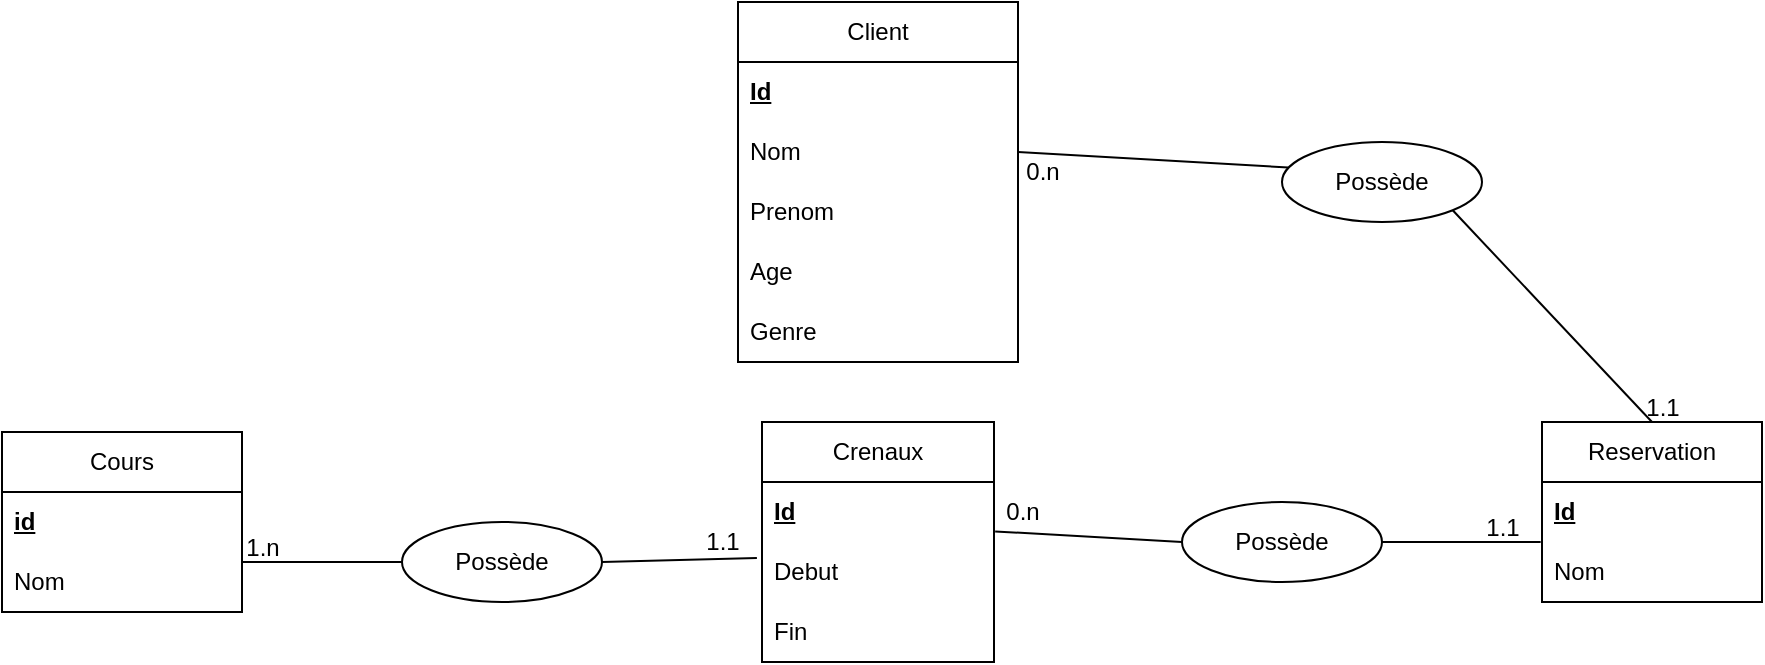 <mxfile version="26.0.15">
  <diagram name="Page-1" id="v2NK3_BSvw_UwsJmfcpY">
    <mxGraphModel dx="989" dy="509" grid="1" gridSize="10" guides="1" tooltips="1" connect="1" arrows="1" fold="1" page="1" pageScale="1" pageWidth="2339" pageHeight="3300" math="0" shadow="0">
      <root>
        <mxCell id="0" />
        <mxCell id="1" parent="0" />
        <mxCell id="jiN-n-44MIhKHCmVLJ7F-1" value="Cours" style="swimlane;fontStyle=0;childLayout=stackLayout;horizontal=1;startSize=30;horizontalStack=0;resizeParent=1;resizeParentMax=0;resizeLast=0;collapsible=1;marginBottom=0;whiteSpace=wrap;html=1;" vertex="1" parent="1">
          <mxGeometry x="410" y="345" width="120" height="90" as="geometry" />
        </mxCell>
        <mxCell id="jiN-n-44MIhKHCmVLJ7F-2" value="&lt;u&gt;&lt;b&gt;id&lt;/b&gt;&lt;/u&gt;" style="text;strokeColor=none;fillColor=none;align=left;verticalAlign=middle;spacingLeft=4;spacingRight=4;overflow=hidden;points=[[0,0.5],[1,0.5]];portConstraint=eastwest;rotatable=0;whiteSpace=wrap;html=1;" vertex="1" parent="jiN-n-44MIhKHCmVLJ7F-1">
          <mxGeometry y="30" width="120" height="30" as="geometry" />
        </mxCell>
        <mxCell id="jiN-n-44MIhKHCmVLJ7F-3" value="Nom" style="text;strokeColor=none;fillColor=none;align=left;verticalAlign=middle;spacingLeft=4;spacingRight=4;overflow=hidden;points=[[0,0.5],[1,0.5]];portConstraint=eastwest;rotatable=0;whiteSpace=wrap;html=1;" vertex="1" parent="jiN-n-44MIhKHCmVLJ7F-1">
          <mxGeometry y="60" width="120" height="30" as="geometry" />
        </mxCell>
        <mxCell id="jiN-n-44MIhKHCmVLJ7F-5" value="Client" style="swimlane;fontStyle=0;childLayout=stackLayout;horizontal=1;startSize=30;horizontalStack=0;resizeParent=1;resizeParentMax=0;resizeLast=0;collapsible=1;marginBottom=0;whiteSpace=wrap;html=1;" vertex="1" parent="1">
          <mxGeometry x="778" y="130" width="140" height="180" as="geometry" />
        </mxCell>
        <mxCell id="jiN-n-44MIhKHCmVLJ7F-6" value="&lt;u&gt;&lt;b&gt;Id&lt;/b&gt;&lt;/u&gt;" style="text;strokeColor=none;fillColor=none;align=left;verticalAlign=middle;spacingLeft=4;spacingRight=4;overflow=hidden;points=[[0,0.5],[1,0.5]];portConstraint=eastwest;rotatable=0;whiteSpace=wrap;html=1;" vertex="1" parent="jiN-n-44MIhKHCmVLJ7F-5">
          <mxGeometry y="30" width="140" height="30" as="geometry" />
        </mxCell>
        <mxCell id="jiN-n-44MIhKHCmVLJ7F-7" value="Nom" style="text;strokeColor=none;fillColor=none;align=left;verticalAlign=middle;spacingLeft=4;spacingRight=4;overflow=hidden;points=[[0,0.5],[1,0.5]];portConstraint=eastwest;rotatable=0;whiteSpace=wrap;html=1;" vertex="1" parent="jiN-n-44MIhKHCmVLJ7F-5">
          <mxGeometry y="60" width="140" height="30" as="geometry" />
        </mxCell>
        <mxCell id="jiN-n-44MIhKHCmVLJ7F-8" value="Prenom" style="text;strokeColor=none;fillColor=none;align=left;verticalAlign=middle;spacingLeft=4;spacingRight=4;overflow=hidden;points=[[0,0.5],[1,0.5]];portConstraint=eastwest;rotatable=0;whiteSpace=wrap;html=1;" vertex="1" parent="jiN-n-44MIhKHCmVLJ7F-5">
          <mxGeometry y="90" width="140" height="30" as="geometry" />
        </mxCell>
        <mxCell id="jiN-n-44MIhKHCmVLJ7F-42" value="Age" style="text;strokeColor=none;fillColor=none;align=left;verticalAlign=middle;spacingLeft=4;spacingRight=4;overflow=hidden;points=[[0,0.5],[1,0.5]];portConstraint=eastwest;rotatable=0;whiteSpace=wrap;html=1;" vertex="1" parent="jiN-n-44MIhKHCmVLJ7F-5">
          <mxGeometry y="120" width="140" height="30" as="geometry" />
        </mxCell>
        <mxCell id="jiN-n-44MIhKHCmVLJ7F-43" value="Genre" style="text;strokeColor=none;fillColor=none;align=left;verticalAlign=middle;spacingLeft=4;spacingRight=4;overflow=hidden;points=[[0,0.5],[1,0.5]];portConstraint=eastwest;rotatable=0;whiteSpace=wrap;html=1;" vertex="1" parent="jiN-n-44MIhKHCmVLJ7F-5">
          <mxGeometry y="150" width="140" height="30" as="geometry" />
        </mxCell>
        <mxCell id="jiN-n-44MIhKHCmVLJ7F-9" value="Reservation" style="swimlane;fontStyle=0;childLayout=stackLayout;horizontal=1;startSize=30;horizontalStack=0;resizeParent=1;resizeParentMax=0;resizeLast=0;collapsible=1;marginBottom=0;whiteSpace=wrap;html=1;" vertex="1" parent="1">
          <mxGeometry x="1180" y="340" width="110" height="90" as="geometry" />
        </mxCell>
        <mxCell id="jiN-n-44MIhKHCmVLJ7F-10" value="&lt;u&gt;&lt;b&gt;Id&lt;/b&gt;&lt;/u&gt;" style="text;strokeColor=none;fillColor=none;align=left;verticalAlign=middle;spacingLeft=4;spacingRight=4;overflow=hidden;points=[[0,0.5],[1,0.5]];portConstraint=eastwest;rotatable=0;whiteSpace=wrap;html=1;" vertex="1" parent="jiN-n-44MIhKHCmVLJ7F-9">
          <mxGeometry y="30" width="110" height="30" as="geometry" />
        </mxCell>
        <mxCell id="jiN-n-44MIhKHCmVLJ7F-12" value="Nom" style="text;strokeColor=none;fillColor=none;align=left;verticalAlign=middle;spacingLeft=4;spacingRight=4;overflow=hidden;points=[[0,0.5],[1,0.5]];portConstraint=eastwest;rotatable=0;whiteSpace=wrap;html=1;" vertex="1" parent="jiN-n-44MIhKHCmVLJ7F-9">
          <mxGeometry y="60" width="110" height="30" as="geometry" />
        </mxCell>
        <mxCell id="jiN-n-44MIhKHCmVLJ7F-13" value="Crenaux" style="swimlane;fontStyle=0;childLayout=stackLayout;horizontal=1;startSize=30;horizontalStack=0;resizeParent=1;resizeParentMax=0;resizeLast=0;collapsible=1;marginBottom=0;whiteSpace=wrap;html=1;" vertex="1" parent="1">
          <mxGeometry x="790" y="340" width="116" height="120" as="geometry" />
        </mxCell>
        <mxCell id="jiN-n-44MIhKHCmVLJ7F-14" value="&lt;b&gt;&lt;u&gt;Id&lt;/u&gt;&lt;/b&gt;" style="text;strokeColor=none;fillColor=none;align=left;verticalAlign=middle;spacingLeft=4;spacingRight=4;overflow=hidden;points=[[0,0.5],[1,0.5]];portConstraint=eastwest;rotatable=0;whiteSpace=wrap;html=1;" vertex="1" parent="jiN-n-44MIhKHCmVLJ7F-13">
          <mxGeometry y="30" width="116" height="30" as="geometry" />
        </mxCell>
        <mxCell id="jiN-n-44MIhKHCmVLJ7F-15" value="Debut" style="text;strokeColor=none;fillColor=none;align=left;verticalAlign=middle;spacingLeft=4;spacingRight=4;overflow=hidden;points=[[0,0.5],[1,0.5]];portConstraint=eastwest;rotatable=0;whiteSpace=wrap;html=1;" vertex="1" parent="jiN-n-44MIhKHCmVLJ7F-13">
          <mxGeometry y="60" width="116" height="30" as="geometry" />
        </mxCell>
        <mxCell id="jiN-n-44MIhKHCmVLJ7F-16" value="Fin" style="text;strokeColor=none;fillColor=none;align=left;verticalAlign=middle;spacingLeft=4;spacingRight=4;overflow=hidden;points=[[0,0.5],[1,0.5]];portConstraint=eastwest;rotatable=0;whiteSpace=wrap;html=1;" vertex="1" parent="jiN-n-44MIhKHCmVLJ7F-13">
          <mxGeometry y="90" width="116" height="30" as="geometry" />
        </mxCell>
        <mxCell id="jiN-n-44MIhKHCmVLJ7F-17" value="Possède" style="ellipse;whiteSpace=wrap;html=1;" vertex="1" parent="1">
          <mxGeometry x="610" y="390" width="100" height="40" as="geometry" />
        </mxCell>
        <mxCell id="jiN-n-44MIhKHCmVLJ7F-18" value="Possède" style="ellipse;whiteSpace=wrap;html=1;" vertex="1" parent="1">
          <mxGeometry x="1000" y="380" width="100" height="40" as="geometry" />
        </mxCell>
        <mxCell id="jiN-n-44MIhKHCmVLJ7F-19" value="" style="endArrow=none;html=1;rounded=0;entryX=0;entryY=0.5;entryDx=0;entryDy=0;" edge="1" parent="1" target="jiN-n-44MIhKHCmVLJ7F-17">
          <mxGeometry width="50" height="50" relative="1" as="geometry">
            <mxPoint x="530" y="410" as="sourcePoint" />
            <mxPoint x="630" y="420" as="targetPoint" />
          </mxGeometry>
        </mxCell>
        <mxCell id="jiN-n-44MIhKHCmVLJ7F-20" value="" style="endArrow=none;html=1;rounded=0;exitX=-0.022;exitY=0.268;exitDx=0;exitDy=0;exitPerimeter=0;entryX=1;entryY=0.5;entryDx=0;entryDy=0;" edge="1" parent="1" source="jiN-n-44MIhKHCmVLJ7F-15" target="jiN-n-44MIhKHCmVLJ7F-17">
          <mxGeometry width="50" height="50" relative="1" as="geometry">
            <mxPoint x="535" y="419" as="sourcePoint" />
            <mxPoint x="720" y="402" as="targetPoint" />
          </mxGeometry>
        </mxCell>
        <mxCell id="jiN-n-44MIhKHCmVLJ7F-21" value="" style="endArrow=none;html=1;rounded=0;exitX=1.005;exitY=0.824;exitDx=0;exitDy=0;entryX=0;entryY=0.5;entryDx=0;entryDy=0;exitPerimeter=0;" edge="1" parent="1" source="jiN-n-44MIhKHCmVLJ7F-14" target="jiN-n-44MIhKHCmVLJ7F-18">
          <mxGeometry width="50" height="50" relative="1" as="geometry">
            <mxPoint x="802" y="411" as="sourcePoint" />
            <mxPoint x="730" y="412" as="targetPoint" />
          </mxGeometry>
        </mxCell>
        <mxCell id="jiN-n-44MIhKHCmVLJ7F-22" value="" style="endArrow=none;html=1;rounded=0;exitX=-0.006;exitY=0.998;exitDx=0;exitDy=0;exitPerimeter=0;entryX=1;entryY=0.5;entryDx=0;entryDy=0;" edge="1" parent="1" source="jiN-n-44MIhKHCmVLJ7F-10" target="jiN-n-44MIhKHCmVLJ7F-18">
          <mxGeometry width="50" height="50" relative="1" as="geometry">
            <mxPoint x="812" y="421" as="sourcePoint" />
            <mxPoint x="740" y="422" as="targetPoint" />
          </mxGeometry>
        </mxCell>
        <mxCell id="jiN-n-44MIhKHCmVLJ7F-24" value="1.1" style="text;html=1;align=center;verticalAlign=middle;resizable=0;points=[];autosize=1;strokeColor=none;fillColor=none;" vertex="1" parent="1">
          <mxGeometry x="750" y="385" width="40" height="30" as="geometry" />
        </mxCell>
        <mxCell id="jiN-n-44MIhKHCmVLJ7F-25" value="1.n" style="text;html=1;align=center;verticalAlign=middle;resizable=0;points=[];autosize=1;strokeColor=none;fillColor=none;" vertex="1" parent="1">
          <mxGeometry x="520" y="388" width="40" height="30" as="geometry" />
        </mxCell>
        <mxCell id="jiN-n-44MIhKHCmVLJ7F-26" value="1.1" style="text;html=1;align=center;verticalAlign=middle;resizable=0;points=[];autosize=1;strokeColor=none;fillColor=none;" vertex="1" parent="1">
          <mxGeometry x="1140" y="378" width="40" height="30" as="geometry" />
        </mxCell>
        <mxCell id="jiN-n-44MIhKHCmVLJ7F-27" value="0.n" style="text;html=1;align=center;verticalAlign=middle;resizable=0;points=[];autosize=1;strokeColor=none;fillColor=none;" vertex="1" parent="1">
          <mxGeometry x="900" y="370" width="40" height="30" as="geometry" />
        </mxCell>
        <mxCell id="jiN-n-44MIhKHCmVLJ7F-28" value="" style="endArrow=none;html=1;rounded=0;exitX=1;exitY=0.5;exitDx=0;exitDy=0;entryX=0.031;entryY=0.318;entryDx=0;entryDy=0;entryPerimeter=0;" edge="1" parent="1" source="jiN-n-44MIhKHCmVLJ7F-7" target="jiN-n-44MIhKHCmVLJ7F-29">
          <mxGeometry width="50" height="50" relative="1" as="geometry">
            <mxPoint x="1060" y="290" as="sourcePoint" />
            <mxPoint x="1110" y="240" as="targetPoint" />
          </mxGeometry>
        </mxCell>
        <mxCell id="jiN-n-44MIhKHCmVLJ7F-29" value="Possède" style="ellipse;whiteSpace=wrap;html=1;" vertex="1" parent="1">
          <mxGeometry x="1050" y="200" width="100" height="40" as="geometry" />
        </mxCell>
        <mxCell id="jiN-n-44MIhKHCmVLJ7F-30" value="" style="endArrow=none;html=1;rounded=0;exitX=0.5;exitY=0;exitDx=0;exitDy=0;entryX=1;entryY=1;entryDx=0;entryDy=0;" edge="1" parent="1" source="jiN-n-44MIhKHCmVLJ7F-9" target="jiN-n-44MIhKHCmVLJ7F-29">
          <mxGeometry width="50" height="50" relative="1" as="geometry">
            <mxPoint x="928" y="215" as="sourcePoint" />
            <mxPoint x="1023" y="233" as="targetPoint" />
          </mxGeometry>
        </mxCell>
        <mxCell id="jiN-n-44MIhKHCmVLJ7F-31" value="1.1" style="text;html=1;align=center;verticalAlign=middle;resizable=0;points=[];autosize=1;strokeColor=none;fillColor=none;" vertex="1" parent="1">
          <mxGeometry x="1220" y="318" width="40" height="30" as="geometry" />
        </mxCell>
        <mxCell id="jiN-n-44MIhKHCmVLJ7F-32" value="0.n" style="text;html=1;align=center;verticalAlign=middle;resizable=0;points=[];autosize=1;strokeColor=none;fillColor=none;" vertex="1" parent="1">
          <mxGeometry x="910" y="200" width="40" height="30" as="geometry" />
        </mxCell>
      </root>
    </mxGraphModel>
  </diagram>
</mxfile>

